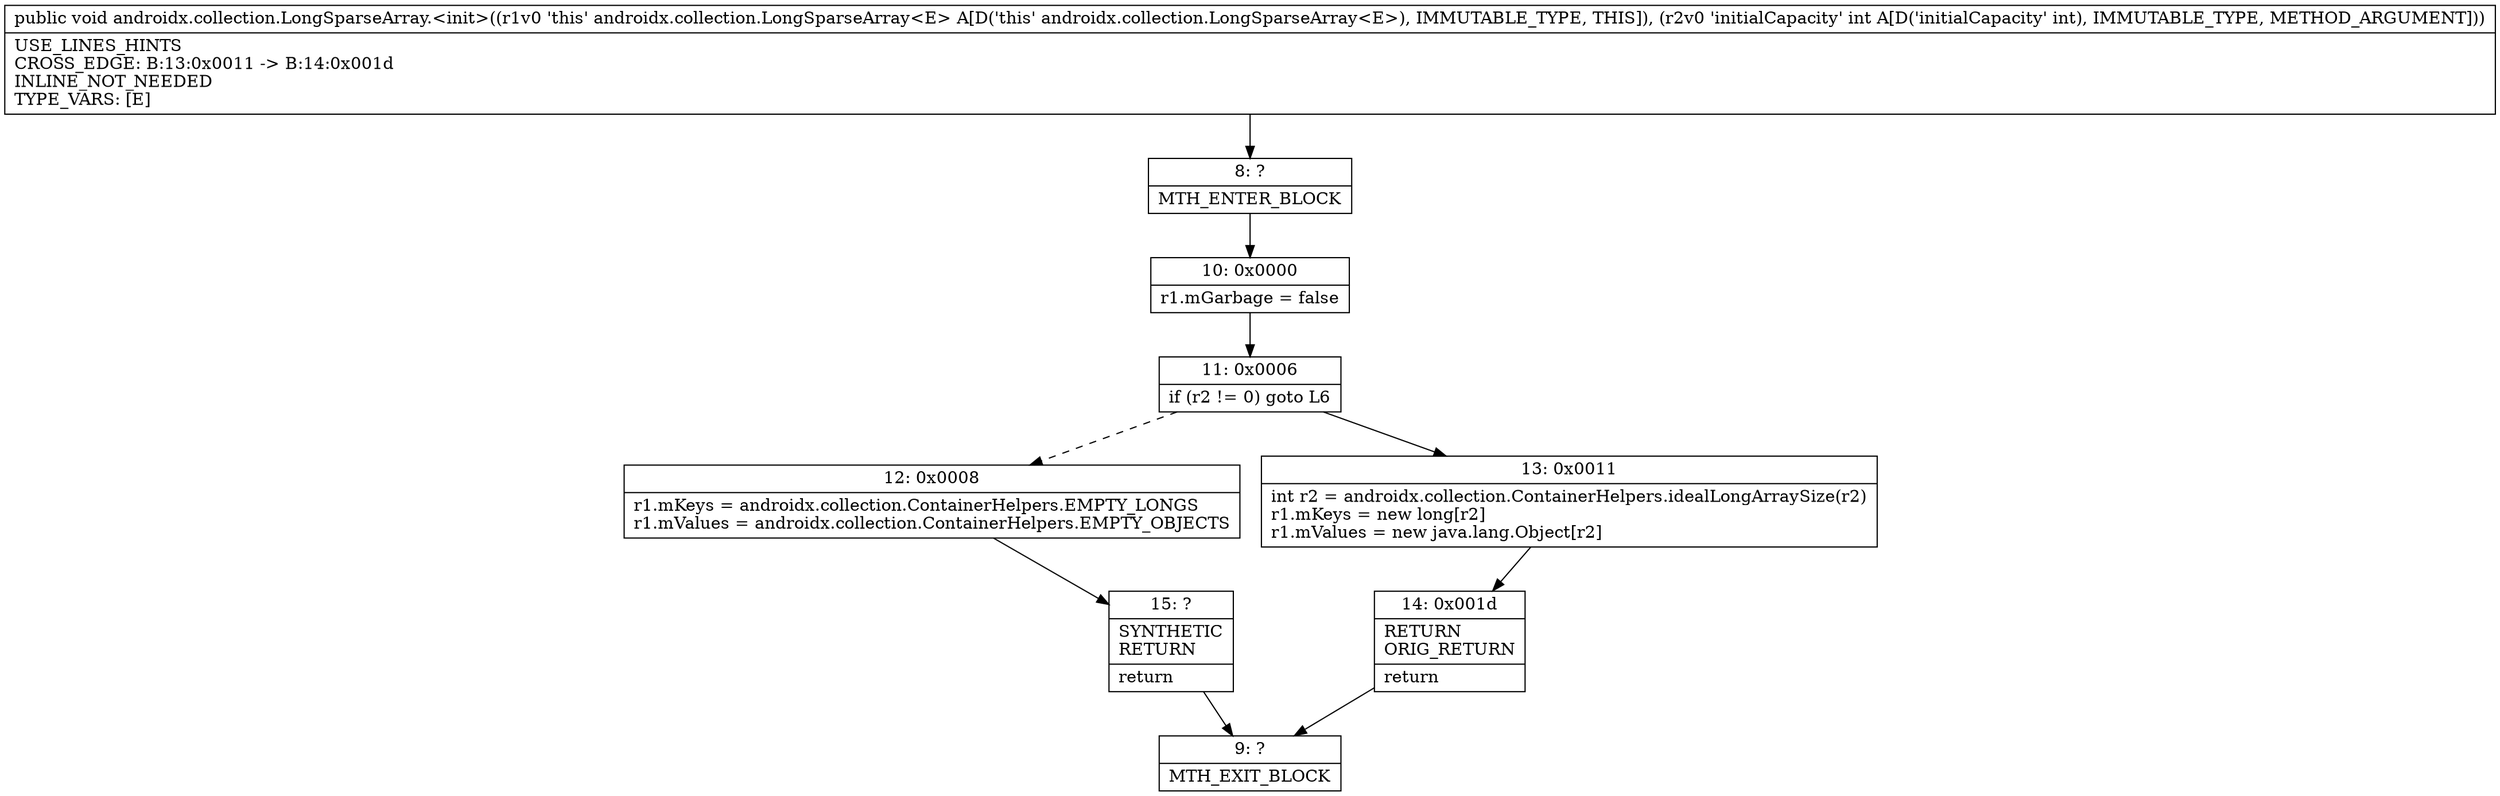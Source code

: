 digraph "CFG forandroidx.collection.LongSparseArray.\<init\>(I)V" {
Node_8 [shape=record,label="{8\:\ ?|MTH_ENTER_BLOCK\l}"];
Node_10 [shape=record,label="{10\:\ 0x0000|r1.mGarbage = false\l}"];
Node_11 [shape=record,label="{11\:\ 0x0006|if (r2 != 0) goto L6\l}"];
Node_12 [shape=record,label="{12\:\ 0x0008|r1.mKeys = androidx.collection.ContainerHelpers.EMPTY_LONGS\lr1.mValues = androidx.collection.ContainerHelpers.EMPTY_OBJECTS\l}"];
Node_15 [shape=record,label="{15\:\ ?|SYNTHETIC\lRETURN\l|return\l}"];
Node_9 [shape=record,label="{9\:\ ?|MTH_EXIT_BLOCK\l}"];
Node_13 [shape=record,label="{13\:\ 0x0011|int r2 = androidx.collection.ContainerHelpers.idealLongArraySize(r2)\lr1.mKeys = new long[r2]\lr1.mValues = new java.lang.Object[r2]\l}"];
Node_14 [shape=record,label="{14\:\ 0x001d|RETURN\lORIG_RETURN\l|return\l}"];
MethodNode[shape=record,label="{public void androidx.collection.LongSparseArray.\<init\>((r1v0 'this' androidx.collection.LongSparseArray\<E\> A[D('this' androidx.collection.LongSparseArray\<E\>), IMMUTABLE_TYPE, THIS]), (r2v0 'initialCapacity' int A[D('initialCapacity' int), IMMUTABLE_TYPE, METHOD_ARGUMENT]))  | USE_LINES_HINTS\lCROSS_EDGE: B:13:0x0011 \-\> B:14:0x001d\lINLINE_NOT_NEEDED\lTYPE_VARS: [E]\l}"];
MethodNode -> Node_8;Node_8 -> Node_10;
Node_10 -> Node_11;
Node_11 -> Node_12[style=dashed];
Node_11 -> Node_13;
Node_12 -> Node_15;
Node_15 -> Node_9;
Node_13 -> Node_14;
Node_14 -> Node_9;
}


